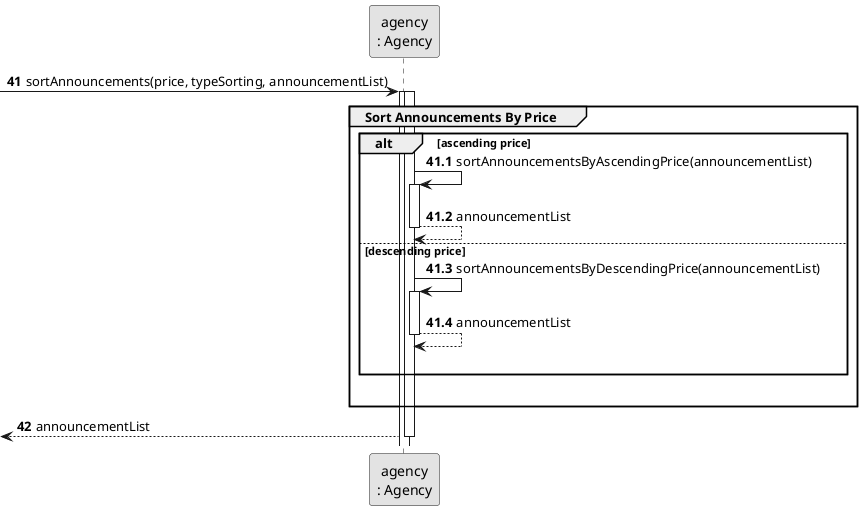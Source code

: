 @startuml
skinparam monochrome true
skinparam packageStyle rectangle
skinparam shadowing false

participant "agency\n: Agency" as AGENCY

autonumber 41
-> AGENCY : sortAnnouncements(price, typeSorting, announcementList)
activate AGENCY

autonumber 41.1
activate AGENCY
    group Sort Announcements By Price

        alt ascending price

            AGENCY -> AGENCY : sortAnnouncementsByAscendingPrice(announcementList)
            activate AGENCY

            AGENCY --> AGENCY : announcementList
            deactivate AGENCY

            else descending price

            AGENCY -> AGENCY : sortAnnouncementsByDescendingPrice(announcementList)
            activate AGENCY

            AGENCY --> AGENCY : announcementList
            deactivate AGENCY

            |||
        end
    |||
    end

    autonumber 42

    <-- AGENCY : announcementList
deactivate AGENCY


@enduml